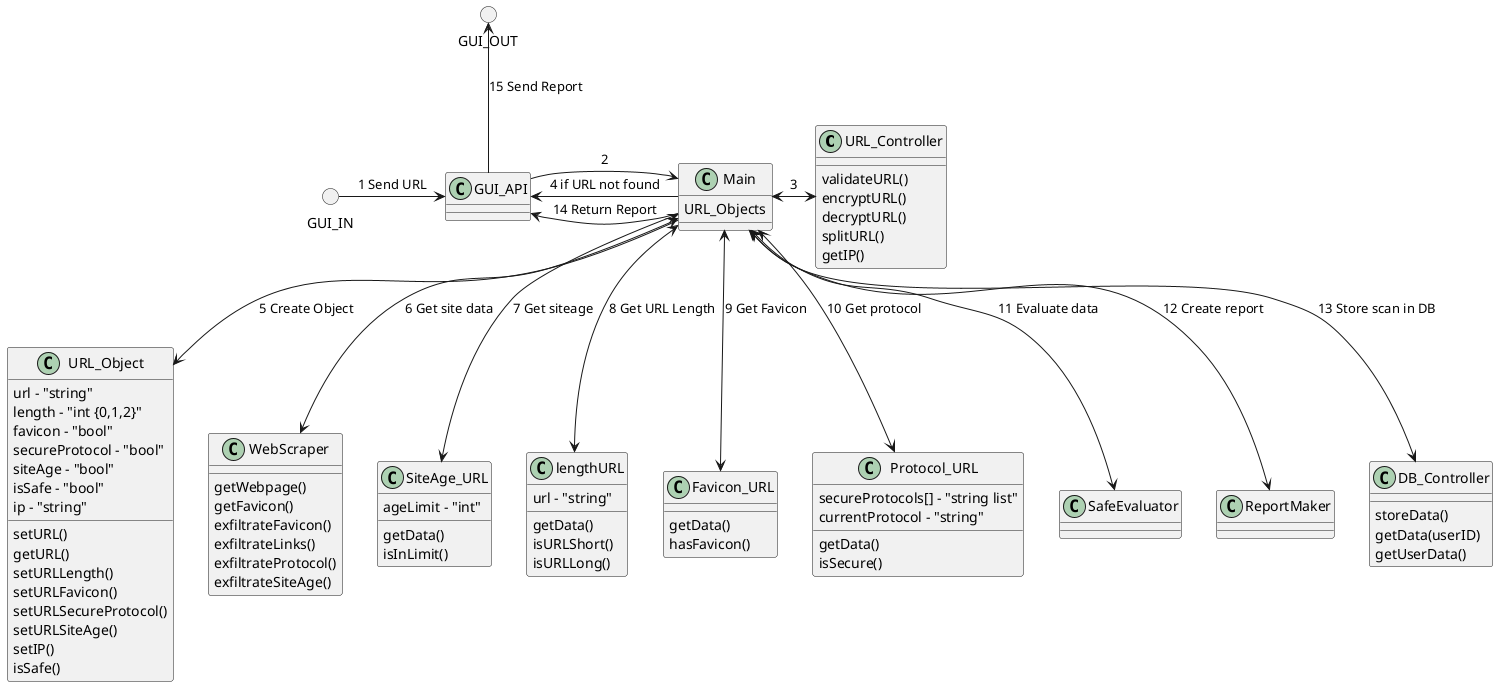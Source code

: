 @startuml "UML"
class URL_Controller{
    validateURL()
    encryptURL()
    decryptURL()
    splitURL()
    getIP()
}
class URL_Object{
    setURL()
    getURL()
    setURLLength()
    setURLFavicon()
    setURLSecureProtocol()
    setURLSiteAge()
    setIP()
    isSafe()
    url - "string"
    length - "int {0,1,2}"
    favicon - "bool"
    secureProtocol - "bool"
    siteAge - "bool"
    isSafe - "bool"
    ip - "string"
}
class WebScraper{
    getWebpage()
    getFavicon()
    exfiltrateFavicon()
    exfiltrateLinks()
    exfiltrateProtocol()
    exfiltrateSiteAge()
}
class SiteAge_URL{
    getData()
    isInLimit()
    ageLimit - "int"
}
class lengthURL{
    getData()
    isURLShort()
    isURLLong()
    url - "string"
}
class GUI_API{
    
}
class Favicon_URL{
    getData()
    hasFavicon()
}
class Protocol_URL{
    getData()
    isSecure()
    secureProtocols[] - "string list"
    currentProtocol - "string"
}

class Main{
    URL_Objects
}
class SafeEvaluator{

}
class ReportMaker{

}
class DB_Controller{
    storeData()
    getData(userID)
    getUserData()
}

circle GUI_IN
circle GUI_OUT

GUI_IN -> GUI_API : 1 Send URL
GUI_API -> Main : 2
Main <-> URL_Controller : 3
Main -> GUI_API : 4 if URL not found
Main --> URL_Object : 5 Create Object
Main <--> WebScraper : 6 Get site data
Main <--> SiteAge_URL : 7 Get siteage
Main <--> lengthURL : 8 Get URL Length
Main <--> Favicon_URL : 9 Get Favicon
Main <--> Protocol_URL : 10 Get protocol
Main <--> SafeEvaluator : 11 Evaluate data
Main <--> ReportMaker : 12 Create report
Main <--> DB_Controller : 13 Store scan in DB
Main -> GUI_API : 14 Return Report
GUI_OUT <-- GUI_API : 15 Send Report

@enduml